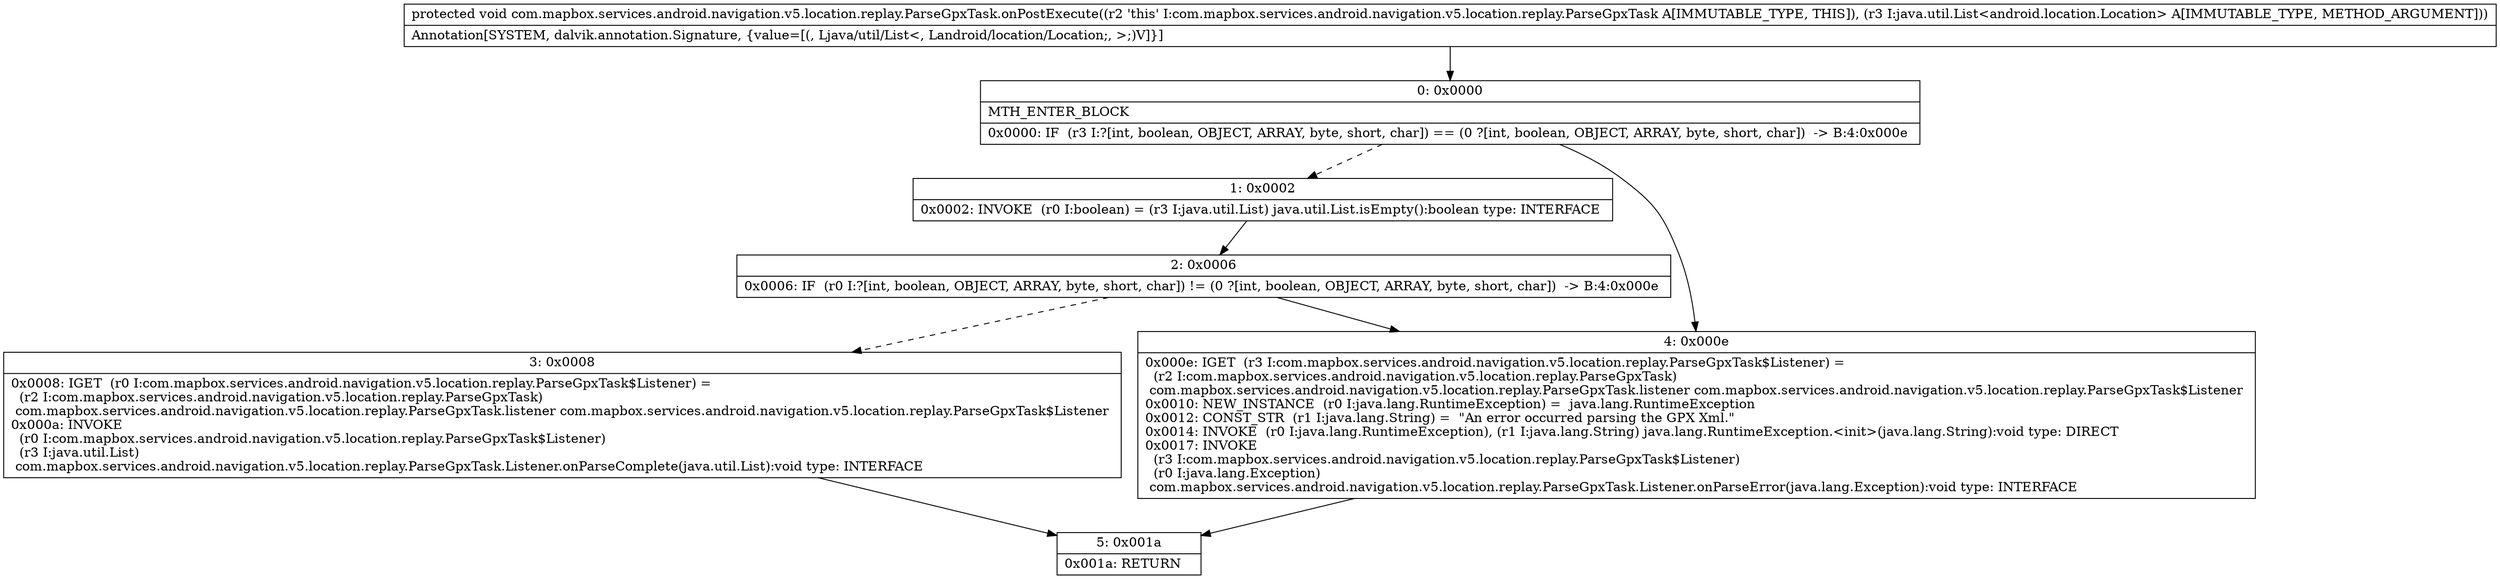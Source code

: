digraph "CFG forcom.mapbox.services.android.navigation.v5.location.replay.ParseGpxTask.onPostExecute(Ljava\/util\/List;)V" {
Node_0 [shape=record,label="{0\:\ 0x0000|MTH_ENTER_BLOCK\l|0x0000: IF  (r3 I:?[int, boolean, OBJECT, ARRAY, byte, short, char]) == (0 ?[int, boolean, OBJECT, ARRAY, byte, short, char])  \-\> B:4:0x000e \l}"];
Node_1 [shape=record,label="{1\:\ 0x0002|0x0002: INVOKE  (r0 I:boolean) = (r3 I:java.util.List) java.util.List.isEmpty():boolean type: INTERFACE \l}"];
Node_2 [shape=record,label="{2\:\ 0x0006|0x0006: IF  (r0 I:?[int, boolean, OBJECT, ARRAY, byte, short, char]) != (0 ?[int, boolean, OBJECT, ARRAY, byte, short, char])  \-\> B:4:0x000e \l}"];
Node_3 [shape=record,label="{3\:\ 0x0008|0x0008: IGET  (r0 I:com.mapbox.services.android.navigation.v5.location.replay.ParseGpxTask$Listener) = \l  (r2 I:com.mapbox.services.android.navigation.v5.location.replay.ParseGpxTask)\l com.mapbox.services.android.navigation.v5.location.replay.ParseGpxTask.listener com.mapbox.services.android.navigation.v5.location.replay.ParseGpxTask$Listener \l0x000a: INVOKE  \l  (r0 I:com.mapbox.services.android.navigation.v5.location.replay.ParseGpxTask$Listener)\l  (r3 I:java.util.List)\l com.mapbox.services.android.navigation.v5.location.replay.ParseGpxTask.Listener.onParseComplete(java.util.List):void type: INTERFACE \l}"];
Node_4 [shape=record,label="{4\:\ 0x000e|0x000e: IGET  (r3 I:com.mapbox.services.android.navigation.v5.location.replay.ParseGpxTask$Listener) = \l  (r2 I:com.mapbox.services.android.navigation.v5.location.replay.ParseGpxTask)\l com.mapbox.services.android.navigation.v5.location.replay.ParseGpxTask.listener com.mapbox.services.android.navigation.v5.location.replay.ParseGpxTask$Listener \l0x0010: NEW_INSTANCE  (r0 I:java.lang.RuntimeException) =  java.lang.RuntimeException \l0x0012: CONST_STR  (r1 I:java.lang.String) =  \"An error occurred parsing the GPX Xml.\" \l0x0014: INVOKE  (r0 I:java.lang.RuntimeException), (r1 I:java.lang.String) java.lang.RuntimeException.\<init\>(java.lang.String):void type: DIRECT \l0x0017: INVOKE  \l  (r3 I:com.mapbox.services.android.navigation.v5.location.replay.ParseGpxTask$Listener)\l  (r0 I:java.lang.Exception)\l com.mapbox.services.android.navigation.v5.location.replay.ParseGpxTask.Listener.onParseError(java.lang.Exception):void type: INTERFACE \l}"];
Node_5 [shape=record,label="{5\:\ 0x001a|0x001a: RETURN   \l}"];
MethodNode[shape=record,label="{protected void com.mapbox.services.android.navigation.v5.location.replay.ParseGpxTask.onPostExecute((r2 'this' I:com.mapbox.services.android.navigation.v5.location.replay.ParseGpxTask A[IMMUTABLE_TYPE, THIS]), (r3 I:java.util.List\<android.location.Location\> A[IMMUTABLE_TYPE, METHOD_ARGUMENT]))  | Annotation[SYSTEM, dalvik.annotation.Signature, \{value=[(, Ljava\/util\/List\<, Landroid\/location\/Location;, \>;)V]\}]\l}"];
MethodNode -> Node_0;
Node_0 -> Node_1[style=dashed];
Node_0 -> Node_4;
Node_1 -> Node_2;
Node_2 -> Node_3[style=dashed];
Node_2 -> Node_4;
Node_3 -> Node_5;
Node_4 -> Node_5;
}

